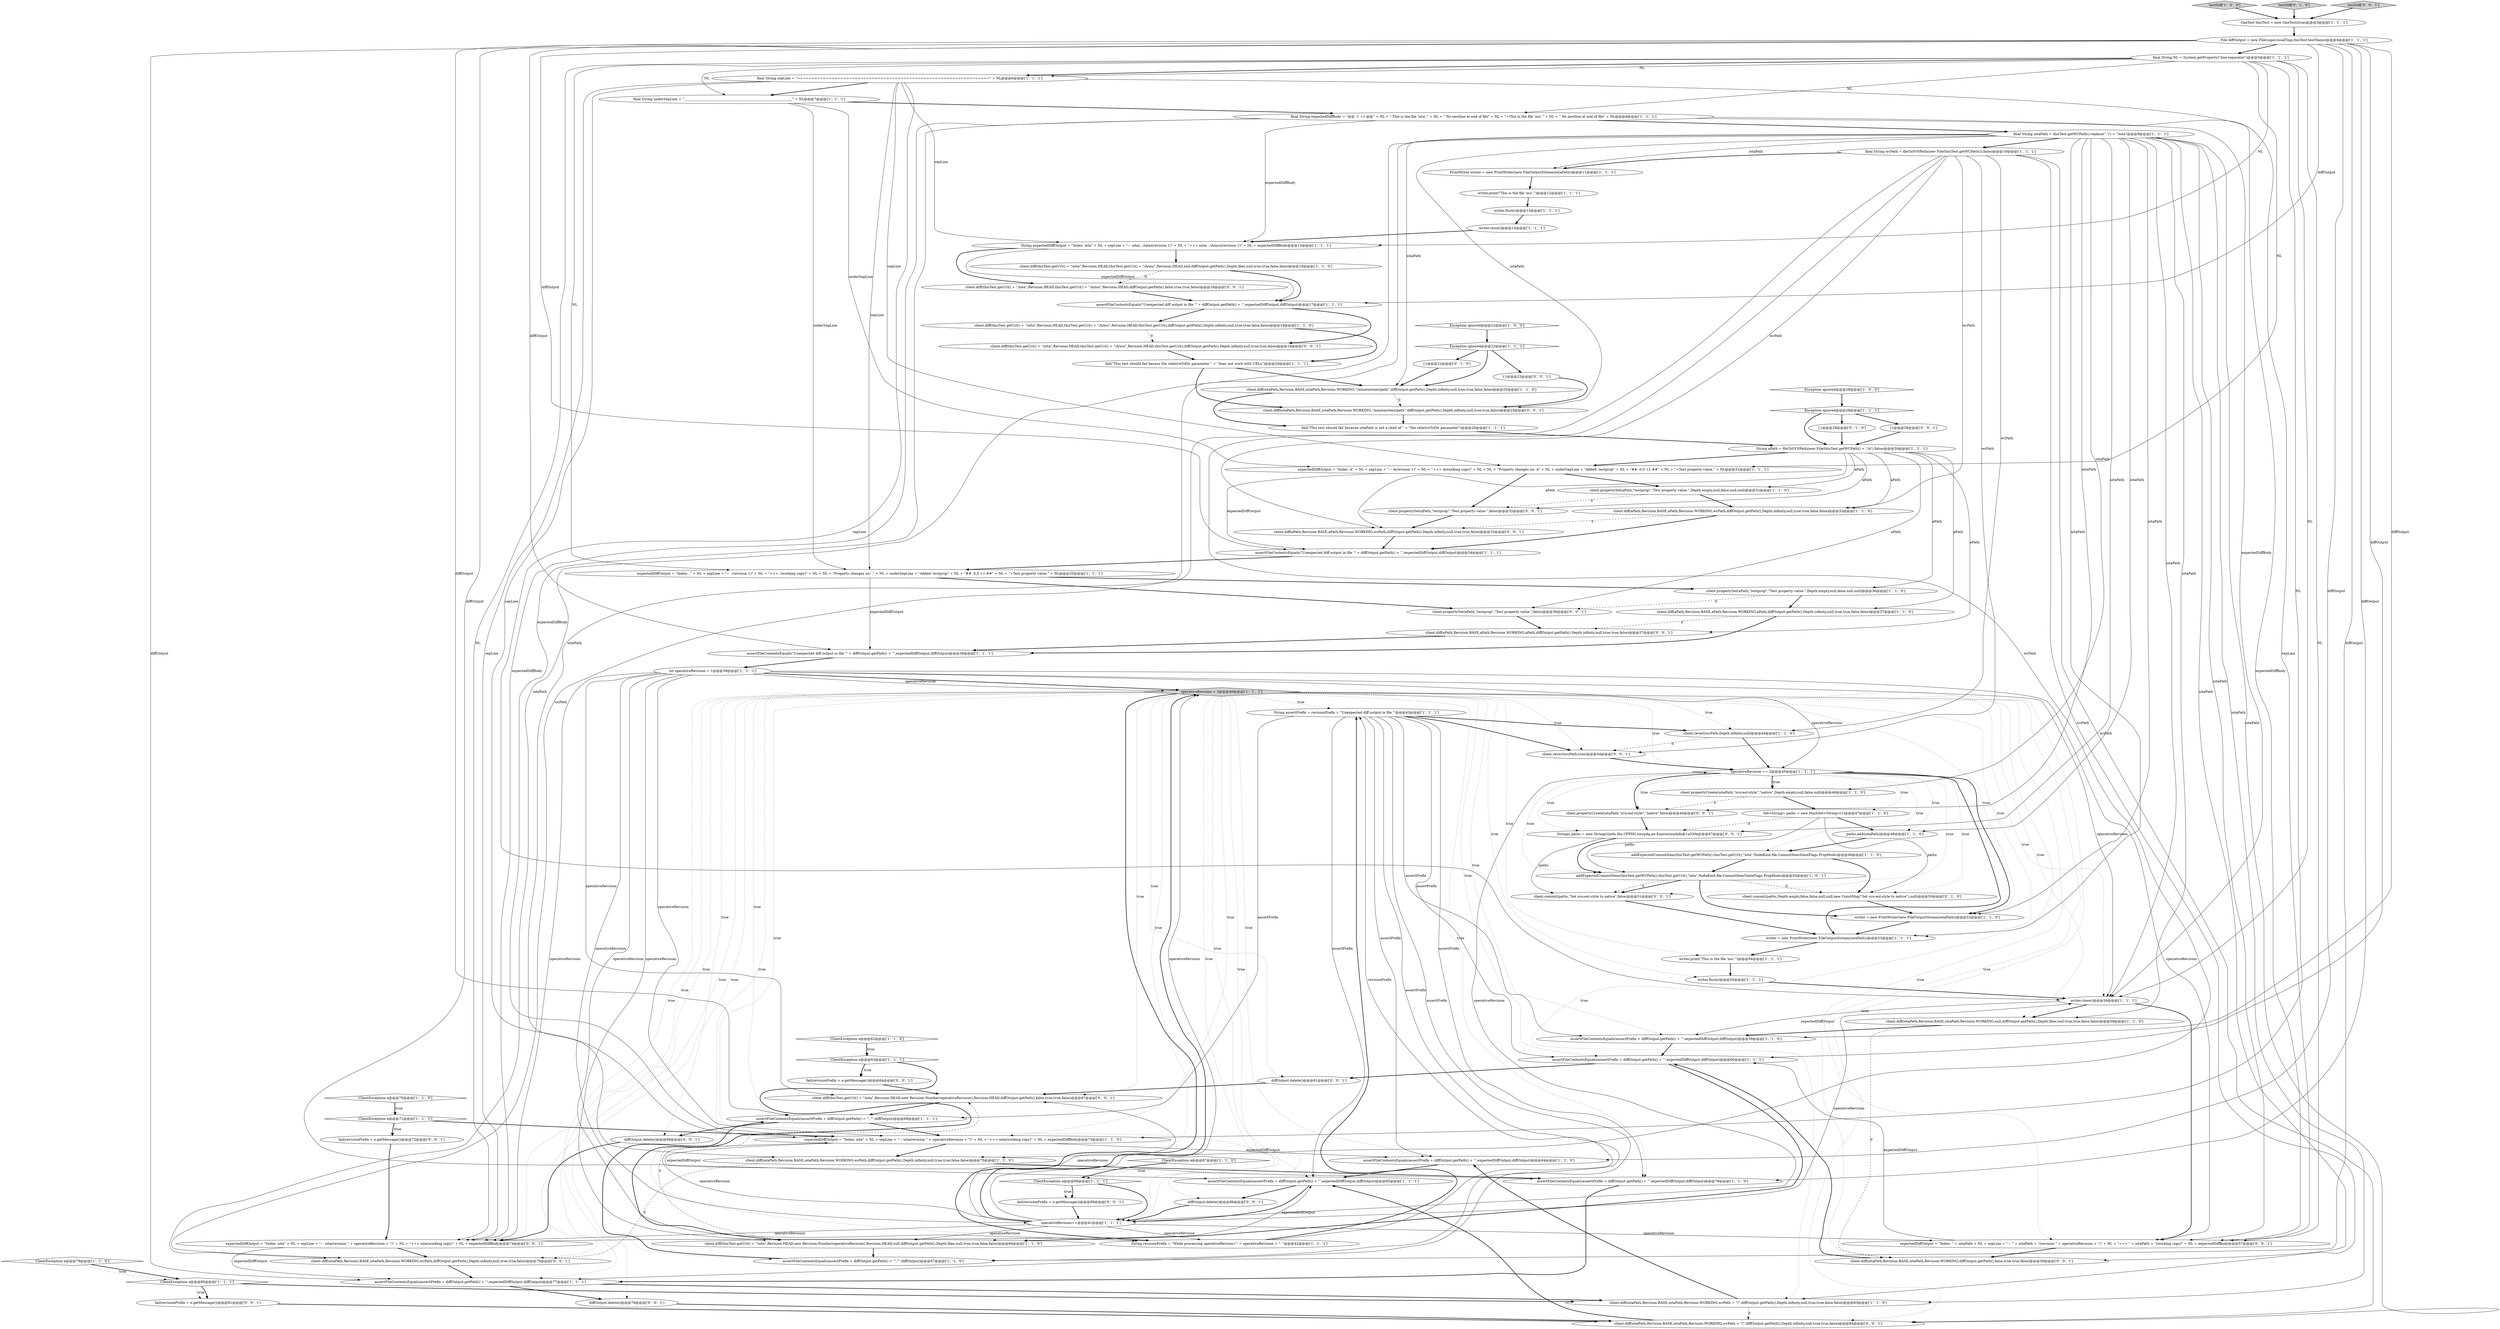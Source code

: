 digraph {
22 [style = filled, label = "Exception ignored@@@22@@@['1', '0', '0']", fillcolor = white, shape = diamond image = "AAA0AAABBB1BBB"];
100 [style = filled, label = "fail(revisionPrefix + e.getMessage())@@@89@@@['0', '0', '1']", fillcolor = white, shape = ellipse image = "AAA0AAABBB3BBB"];
20 [style = filled, label = "fail(\"This test should fail because iotaPath is not a child of \" + \"the relativeToDir parameter\")@@@26@@@['1', '1', '1']", fillcolor = white, shape = ellipse image = "AAA0AAABBB1BBB"];
35 [style = filled, label = "String assertPrefix = revisionPrefix + \"Unexpected diff output in file '\"@@@43@@@['1', '1', '1']", fillcolor = white, shape = ellipse image = "AAA0AAABBB1BBB"];
32 [style = filled, label = "testDiff['1', '0', '0']", fillcolor = lightgray, shape = diamond image = "AAA0AAABBB1BBB"];
10 [style = filled, label = "writer = new PrintWriter(new FileOutputStream(iotaPath))@@@53@@@['1', '1', '1']", fillcolor = white, shape = ellipse image = "AAA0AAABBB1BBB"];
28 [style = filled, label = "fail(\"This test should fail becaus the relativeToDir parameter \" + \"does not work with URLs\")@@@20@@@['1', '1', '1']", fillcolor = white, shape = ellipse image = "AAA0AAABBB1BBB"];
87 [style = filled, label = "client.diff(aPath,Revision.BASE,aPath,Revision.WORKING,aPath,diffOutput.getPath(),Depth.infinity,null,true,true,false)@@@37@@@['0', '0', '1']", fillcolor = white, shape = ellipse image = "AAA0AAABBB3BBB"];
69 [style = filled, label = "client.diff(aPath,Revision.BASE,aPath,Revision.WORKING,wcPath,diffOutput.getPath(),Depth.infinity,null,true,true,false,false)@@@33@@@['1', '1', '0']", fillcolor = white, shape = ellipse image = "AAA0AAABBB1BBB"];
66 [style = filled, label = "File diffOutput = new File(super.localTmp,thisTest.testName)@@@4@@@['1', '1', '1']", fillcolor = white, shape = ellipse image = "AAA0AAABBB1BBB"];
12 [style = filled, label = "writer.print(\"This is the file 'mu'.\")@@@54@@@['1', '1', '1']", fillcolor = white, shape = ellipse image = "AAA0AAABBB1BBB"];
29 [style = filled, label = "final String iotaPath = thisTest.getWCPath().replace('\','/') + \"/iota\"@@@9@@@['1', '1', '1']", fillcolor = white, shape = ellipse image = "AAA0AAABBB1BBB"];
75 [style = filled, label = "client.propertyCreate(iotaPath,\"svn:eol-style\",\"native\",false)@@@46@@@['0', '0', '1']", fillcolor = white, shape = ellipse image = "AAA0AAABBB3BBB"];
40 [style = filled, label = "expectedDiffOutput = \"Index: .\" + NL + sepLine + \"--- .(revision 1)\" + NL + \"+++ .(working copy)\" + NL + NL + \"Property changes on: .\" + NL + underSepLine + \"Added: testprop\" + NL + \"## -0,0 +1 ##\" + NL + \"+Test property value.\" + NL@@@35@@@['1', '1', '1']", fillcolor = white, shape = ellipse image = "AAA0AAABBB1BBB"];
9 [style = filled, label = "client.revert(wcPath,Depth.infinity,null)@@@44@@@['1', '1', '0']", fillcolor = white, shape = ellipse image = "AAA0AAABBB1BBB"];
72 [style = filled, label = "{}@@@28@@@['0', '1', '0']", fillcolor = white, shape = ellipse image = "AAA0AAABBB2BBB"];
94 [style = filled, label = "{}@@@28@@@['0', '0', '1']", fillcolor = white, shape = ellipse image = "AAA0AAABBB3BBB"];
14 [style = filled, label = "client.diff(aPath,Revision.BASE,aPath,Revision.WORKING,aPath,diffOutput.getPath(),Depth.infinity,null,true,true,false,false)@@@37@@@['1', '1', '0']", fillcolor = white, shape = ellipse image = "AAA0AAABBB1BBB"];
16 [style = filled, label = "ClientException e@@@79@@@['1', '1', '0']", fillcolor = white, shape = diamond image = "AAA0AAABBB1BBB"];
62 [style = filled, label = "assertFileContentsEquals(assertPrefix + diffOutput.getPath() + ''',expectedDiffOutput,diffOutput)@@@77@@@['1', '1', '1']", fillcolor = white, shape = ellipse image = "AAA0AAABBB1BBB"];
71 [style = filled, label = "{}@@@22@@@['0', '1', '0']", fillcolor = white, shape = ellipse image = "AAA0AAABBB2BBB"];
73 [style = filled, label = "client.commit(paths,Depth.empty,false,false,null,null,new ConstMsg(\"Set svn:eol-style to native\"),null)@@@50@@@['0', '1', '0']", fillcolor = white, shape = ellipse image = "AAA1AAABBB2BBB"];
49 [style = filled, label = "OneTest thisTest = new OneTest(true)@@@3@@@['1', '1', '1']", fillcolor = white, shape = ellipse image = "AAA0AAABBB1BBB"];
65 [style = filled, label = "assertFileContentsEquals(\"Unexpected diff output in file '\" + diffOutput.getPath() + ''',expectedDiffOutput,diffOutput)@@@34@@@['1', '1', '1']", fillcolor = white, shape = ellipse image = "AAA0AAABBB1BBB"];
53 [style = filled, label = "assertFileContentsEquals(\"Unexpected diff output in file '\" + diffOutput.getPath() + ''',expectedDiffOutput,diffOutput)@@@17@@@['1', '1', '1']", fillcolor = white, shape = ellipse image = "AAA0AAABBB1BBB"];
55 [style = filled, label = "ClientException e@@@71@@@['1', '1', '1']", fillcolor = white, shape = diamond image = "AAA0AAABBB1BBB"];
67 [style = filled, label = "client.diff(thisTest.getUrl() + \"/iota\",Revision.HEAD,thisTest.getUrl() + \"/A/mu\",Revision.HEAD,thisTest.getUrl(),diffOutput.getPath(),Depth.infinity,null,true,true,false,false)@@@19@@@['1', '1', '0']", fillcolor = white, shape = ellipse image = "AAA0AAABBB1BBB"];
17 [style = filled, label = "assertFileContentsEquals(assertPrefix + diffOutput.getPath() + ''',expectedDiffOutput,diffOutput)@@@59@@@['1', '1', '0']", fillcolor = white, shape = ellipse image = "AAA0AAABBB1BBB"];
36 [style = filled, label = "PrintWriter writer = new PrintWriter(new FileOutputStream(iotaPath))@@@11@@@['1', '1', '1']", fillcolor = white, shape = ellipse image = "AAA0AAABBB1BBB"];
96 [style = filled, label = "fail(revisionPrefix + e.getMessage())@@@64@@@['0', '0', '1']", fillcolor = white, shape = ellipse image = "AAA0AAABBB3BBB"];
26 [style = filled, label = "ClientException e@@@87@@@['1', '1', '0']", fillcolor = white, shape = diamond image = "AAA0AAABBB1BBB"];
43 [style = filled, label = "final String underSepLine = \"___________________________________________________________________\" + NL@@@7@@@['1', '1', '1']", fillcolor = white, shape = ellipse image = "AAA0AAABBB1BBB"];
77 [style = filled, label = "client.diff(iotaPath,Revision.BASE,iotaPath,Revision.WORKING,\"/non/existent/path\",diffOutput.getPath(),Depth.infinity,null,true,true,false)@@@25@@@['0', '0', '1']", fillcolor = white, shape = ellipse image = "AAA0AAABBB3BBB"];
24 [style = filled, label = "client.propertyCreate(iotaPath,\"svn:eol-style\",\"native\",Depth.empty,null,false,null)@@@46@@@['1', '1', '0']", fillcolor = white, shape = ellipse image = "AAA0AAABBB1BBB"];
38 [style = filled, label = "operativeRevision < 3@@@40@@@['1', '1', '1']", fillcolor = lightgray, shape = diamond image = "AAA0AAABBB1BBB"];
83 [style = filled, label = "diffOutput.delete()@@@86@@@['0', '0', '1']", fillcolor = white, shape = ellipse image = "AAA0AAABBB3BBB"];
97 [style = filled, label = "expectedDiffOutput = \"Index: \" + iotaPath + NL + sepLine + \"--- \" + iotaPath + \"(revision \" + operativeRevision + \")\" + NL + \"+++ \" + iotaPath + \"(working copy)\" + NL + expectedDiffBody@@@57@@@['0', '0', '1']", fillcolor = white, shape = ellipse image = "AAA0AAABBB3BBB"];
44 [style = filled, label = "assertFileContentsEquals(assertPrefix + diffOutput.getPath() + ''',\"\",diffOutput)@@@68@@@['1', '1', '1']", fillcolor = white, shape = ellipse image = "AAA0AAABBB1BBB"];
25 [style = filled, label = "assertFileContentsEquals(assertPrefix + diffOutput.getPath() + ''',expectedDiffOutput,diffOutput)@@@84@@@['1', '1', '0']", fillcolor = white, shape = ellipse image = "AAA0AAABBB1BBB"];
4 [style = filled, label = "writer.flush()@@@13@@@['1', '1', '1']", fillcolor = white, shape = ellipse image = "AAA0AAABBB1BBB"];
59 [style = filled, label = "assertFileContentsEquals(assertPrefix + diffOutput.getPath() + ''',\"\",diffOutput)@@@67@@@['1', '1', '0']", fillcolor = white, shape = ellipse image = "AAA0AAABBB1BBB"];
86 [style = filled, label = "diffOutput.delete()@@@78@@@['0', '0', '1']", fillcolor = white, shape = ellipse image = "AAA0AAABBB3BBB"];
42 [style = filled, label = "Set<String> paths = new HashSet<String>(1)@@@47@@@['1', '1', '0']", fillcolor = white, shape = ellipse image = "AAA0AAABBB1BBB"];
3 [style = filled, label = "operativeRevision++@@@41@@@['1', '1', '1']", fillcolor = white, shape = ellipse image = "AAA0AAABBB1BBB"];
63 [style = filled, label = "client.propertySet(aPath,\"testprop\",\"Test property value.\",Depth.empty,null,false,null,null)@@@36@@@['1', '1', '0']", fillcolor = white, shape = ellipse image = "AAA0AAABBB1BBB"];
82 [style = filled, label = "fail(revisionPrefix + e.getMessage())@@@81@@@['0', '0', '1']", fillcolor = white, shape = ellipse image = "AAA0AAABBB3BBB"];
80 [style = filled, label = "{}@@@22@@@['0', '0', '1']", fillcolor = white, shape = ellipse image = "AAA0AAABBB3BBB"];
91 [style = filled, label = "client.diff(aPath,Revision.BASE,aPath,Revision.WORKING,wcPath,diffOutput.getPath(),Depth.infinity,null,true,true,false)@@@33@@@['0', '0', '1']", fillcolor = white, shape = ellipse image = "AAA0AAABBB3BBB"];
54 [style = filled, label = "ClientException e@@@62@@@['1', '1', '0']", fillcolor = white, shape = diamond image = "AAA0AAABBB1BBB"];
30 [style = filled, label = "writer.close()@@@14@@@['1', '1', '1']", fillcolor = white, shape = ellipse image = "AAA0AAABBB1BBB"];
19 [style = filled, label = "final String wcPath = fileToSVNPath(new File(thisTest.getWCPath()),false)@@@10@@@['1', '1', '1']", fillcolor = white, shape = ellipse image = "AAA0AAABBB1BBB"];
6 [style = filled, label = "expectedDiffOutput = \"Index: iota\" + NL + sepLine + \"--- iota(revision \" + operativeRevision + \")\" + NL + \"+++ iota(working copy)\" + NL + expectedDiffBody@@@73@@@['1', '1', '0']", fillcolor = white, shape = ellipse image = "AAA0AAABBB1BBB"];
79 [style = filled, label = "String(( paths = new String((((edu.fdu.CPPDG.tinypdg.pe.ExpressionInfo@1a330e@@@47@@@['0', '0', '1']", fillcolor = white, shape = ellipse image = "AAA0AAABBB3BBB"];
98 [style = filled, label = "diffOutput.delete()@@@61@@@['0', '0', '1']", fillcolor = white, shape = ellipse image = "AAA0AAABBB3BBB"];
85 [style = filled, label = "diffOutput.delete()@@@69@@@['0', '0', '1']", fillcolor = white, shape = ellipse image = "AAA0AAABBB3BBB"];
37 [style = filled, label = "final String NL = System.getProperty(\"line.separator\")@@@5@@@['1', '1', '1']", fillcolor = white, shape = ellipse image = "AAA0AAABBB1BBB"];
5 [style = filled, label = "writer = new PrintWriter(new FileOutputStream(iotaPath))@@@52@@@['1', '1', '0']", fillcolor = white, shape = ellipse image = "AAA0AAABBB1BBB"];
8 [style = filled, label = "ClientException e@@@80@@@['1', '1', '1']", fillcolor = white, shape = diamond image = "AAA0AAABBB1BBB"];
27 [style = filled, label = "client.diff(thisTest.getUrl() + \"/iota\",Revision.HEAD,thisTest.getUrl() + \"/A/mu\",Revision.HEAD,null,diffOutput.getPath(),Depth.files,null,true,true,false,false)@@@16@@@['1', '1', '0']", fillcolor = white, shape = ellipse image = "AAA0AAABBB1BBB"];
7 [style = filled, label = "Exception ignored@@@28@@@['1', '0', '0']", fillcolor = white, shape = diamond image = "AAA0AAABBB1BBB"];
76 [style = filled, label = "client.diff(iotaPath,Revision.BASE,iotaPath,Revision.WORKING,wcPath,diffOutput.getPath(),Depth.infinity,null,true,true,false)@@@76@@@['0', '0', '1']", fillcolor = white, shape = ellipse image = "AAA0AAABBB3BBB"];
101 [style = filled, label = "client.diff(thisTest.getUrl() + \"/iota\",Revision.HEAD,new Revision.Number(operativeRevision),Revision.HEAD,diffOutput.getPath(),false,true,true,false)@@@67@@@['0', '0', '1']", fillcolor = white, shape = ellipse image = "AAA0AAABBB3BBB"];
34 [style = filled, label = "assertFileContentsEquals(assertPrefix + diffOutput.getPath() + ''',expectedDiffOutput,diffOutput)@@@76@@@['1', '1', '0']", fillcolor = white, shape = ellipse image = "AAA0AAABBB1BBB"];
48 [style = filled, label = "int operativeRevision = 1@@@39@@@['1', '1', '1']", fillcolor = white, shape = ellipse image = "AAA0AAABBB1BBB"];
52 [style = filled, label = "final String sepLine = \"===================================================================\" + NL@@@6@@@['1', '1', '1']", fillcolor = white, shape = ellipse image = "AAA0AAABBB1BBB"];
2 [style = filled, label = "client.diff(iotaPath,Revision.BASE,iotaPath,Revision.WORKING,wcPath + \"/\",diffOutput.getPath(),Depth.infinity,null,true,true,false,false)@@@83@@@['1', '1', '0']", fillcolor = white, shape = ellipse image = "AAA0AAABBB1BBB"];
58 [style = filled, label = "writer.print(\"This is the file 'mu'.\")@@@12@@@['1', '1', '1']", fillcolor = white, shape = ellipse image = "AAA0AAABBB1BBB"];
46 [style = filled, label = "addExpectedCommitItem(thisTest.getWCPath(),thisTest.getUrl(),\"iota\",NodeKind.file,CommitItemStateFlags.PropMods)@@@49@@@['1', '1', '0']", fillcolor = white, shape = ellipse image = "AAA0AAABBB1BBB"];
88 [style = filled, label = "client.diff(iotaPath,Revision.BASE,iotaPath,Revision.WORKING,diffOutput.getPath(),false,true,true,false)@@@59@@@['0', '0', '1']", fillcolor = white, shape = ellipse image = "AAA0AAABBB3BBB"];
90 [style = filled, label = "client.revert(wcPath,true)@@@44@@@['0', '0', '1']", fillcolor = white, shape = ellipse image = "AAA0AAABBB3BBB"];
99 [style = filled, label = "expectedDiffOutput = \"Index: iota\" + NL + sepLine + \"--- iota(revision \" + operativeRevision + \")\" + NL + \"+++ iota(working copy)\" + NL + expectedDiffBody@@@74@@@['0', '0', '1']", fillcolor = white, shape = ellipse image = "AAA0AAABBB3BBB"];
0 [style = filled, label = "paths.add(iotaPath)@@@48@@@['1', '1', '0']", fillcolor = white, shape = ellipse image = "AAA0AAABBB1BBB"];
21 [style = filled, label = "operativeRevision == 2@@@45@@@['1', '1', '1']", fillcolor = white, shape = diamond image = "AAA0AAABBB1BBB"];
68 [style = filled, label = "client.propertySet(aPath,\"testprop\",\"Test property value.\",Depth.empty,null,false,null,null)@@@32@@@['1', '1', '0']", fillcolor = white, shape = ellipse image = "AAA0AAABBB1BBB"];
89 [style = filled, label = "client.diff(iotaPath,Revision.BASE,iotaPath,Revision.WORKING,wcPath + \"/\",diffOutput.getPath(),Depth.infinity,null,true,true,false)@@@84@@@['0', '0', '1']", fillcolor = white, shape = ellipse image = "AAA0AAABBB3BBB"];
78 [style = filled, label = "client.diff(thisTest.getUrl() + \"/iota\",Revision.HEAD,thisTest.getUrl() + \"/A/mu\",Revision.HEAD,diffOutput.getPath(),false,true,true,false)@@@16@@@['0', '0', '1']", fillcolor = white, shape = ellipse image = "AAA0AAABBB3BBB"];
81 [style = filled, label = "client.commit(paths,\"Set svn:eol-style to native\",false)@@@51@@@['0', '0', '1']", fillcolor = white, shape = ellipse image = "AAA0AAABBB3BBB"];
23 [style = filled, label = "Exception ignored@@@22@@@['1', '1', '1']", fillcolor = white, shape = diamond image = "AAA0AAABBB1BBB"];
74 [style = filled, label = "testDiff['0', '1', '0']", fillcolor = lightgray, shape = diamond image = "AAA0AAABBB2BBB"];
84 [style = filled, label = "client.propertySet(aPath,\"testprop\",\"Test property value.\",false)@@@36@@@['0', '0', '1']", fillcolor = white, shape = ellipse image = "AAA0AAABBB3BBB"];
11 [style = filled, label = "Exception ignored@@@28@@@['1', '1', '1']", fillcolor = white, shape = diamond image = "AAA0AAABBB1BBB"];
50 [style = filled, label = "String aPath = fileToSVNPath(new File(thisTest.getWCPath() + \"/A\"),false)@@@30@@@['1', '1', '1']", fillcolor = white, shape = ellipse image = "AAA0AAABBB1BBB"];
64 [style = filled, label = "assertFileContentsEquals(\"Unexpected diff output in file '\" + diffOutput.getPath() + ''',expectedDiffOutput,diffOutput)@@@38@@@['1', '1', '1']", fillcolor = white, shape = ellipse image = "AAA0AAABBB1BBB"];
31 [style = filled, label = "client.diff(thisTest.getUrl() + \"/iota\",Revision.HEAD,new Revision.Number(operativeRevision),Revision.HEAD,null,diffOutput.getPath(),Depth.files,null,true,true,false,false)@@@66@@@['1', '1', '0']", fillcolor = white, shape = ellipse image = "AAA0AAABBB1BBB"];
61 [style = filled, label = "client.diff(iotaPath,Revision.BASE,iotaPath,Revision.WORKING,\"/non/existent/path\",diffOutput.getPath(),Depth.infinity,null,true,true,false,false)@@@25@@@['1', '1', '0']", fillcolor = white, shape = ellipse image = "AAA0AAABBB1BBB"];
93 [style = filled, label = "fail(revisionPrefix + e.getMessage())@@@72@@@['0', '0', '1']", fillcolor = white, shape = ellipse image = "AAA0AAABBB3BBB"];
102 [style = filled, label = "testDiff['0', '0', '1']", fillcolor = lightgray, shape = diamond image = "AAA0AAABBB3BBB"];
39 [style = filled, label = "assertFileContentsEquals(assertPrefix + diffOutput.getPath() + ''',expectedDiffOutput,diffOutput)@@@85@@@['1', '1', '1']", fillcolor = white, shape = ellipse image = "AAA0AAABBB1BBB"];
18 [style = filled, label = "client.diff(iotaPath,Revision.BASE,iotaPath,Revision.WORKING,null,diffOutput.getPath(),Depth.files,null,true,true,false,false)@@@58@@@['1', '1', '0']", fillcolor = white, shape = ellipse image = "AAA0AAABBB1BBB"];
95 [style = filled, label = "client.diff(thisTest.getUrl() + \"/iota\",Revision.HEAD,thisTest.getUrl() + \"/A/mu\",Revision.HEAD,thisTest.getUrl(),diffOutput.getPath(),Depth.infinity,null,true,true,false)@@@19@@@['0', '0', '1']", fillcolor = white, shape = ellipse image = "AAA0AAABBB3BBB"];
13 [style = filled, label = "client.diff(iotaPath,Revision.BASE,iotaPath,Revision.WORKING,wcPath,diffOutput.getPath(),Depth.infinity,null,true,true,false,false)@@@75@@@['1', '1', '0']", fillcolor = white, shape = ellipse image = "AAA0AAABBB1BBB"];
15 [style = filled, label = "addExpectedCommitItem(thisTest.getWCPath(),thisTest.getUrl(),\"iota\",NodeKind.file,CommitItemStateFlags.PropMods)@@@50@@@['1', '0', '1']", fillcolor = white, shape = ellipse image = "AAA0AAABBB1BBB"];
47 [style = filled, label = "assertFileContentsEquals(assertPrefix + diffOutput.getPath() + ''',expectedDiffOutput,diffOutput)@@@60@@@['1', '1', '1']", fillcolor = white, shape = ellipse image = "AAA0AAABBB1BBB"];
1 [style = filled, label = "writer.flush()@@@55@@@['1', '1', '1']", fillcolor = white, shape = ellipse image = "AAA0AAABBB1BBB"];
33 [style = filled, label = "String expectedDiffOutput = \"Index: iota\" + NL + sepLine + \"--- iota(.../iota)(revision 1)\" + NL + \"+++ iota(.../A/mu)(revision 1)\" + NL + expectedDiffBody@@@15@@@['1', '1', '1']", fillcolor = white, shape = ellipse image = "AAA0AAABBB1BBB"];
45 [style = filled, label = "expectedDiffOutput = \"Index: A\" + NL + sepLine + \"--- A(revision 1)\" + NL + \"+++ A(working copy)\" + NL + NL + \"Property changes on: A\" + NL + underSepLine + \"Added: testprop\" + NL + \"## -0,0 +1 ##\" + NL + \"+Test property value.\" + NL@@@31@@@['1', '1', '1']", fillcolor = white, shape = ellipse image = "AAA0AAABBB1BBB"];
60 [style = filled, label = "final String expectedDiffBody = \"@@ -1 +1 @@\" + NL + \"-This is the file 'iota'.\" + NL + \"\ No newline at end of file\" + NL + \"+This is the file 'mu'.\" + NL + \"\ No newline at end of file\" + NL@@@8@@@['1', '1', '1']", fillcolor = white, shape = ellipse image = "AAA0AAABBB1BBB"];
92 [style = filled, label = "client.propertySet(aPath,\"testprop\",\"Test property value.\",false)@@@32@@@['0', '0', '1']", fillcolor = white, shape = ellipse image = "AAA0AAABBB3BBB"];
56 [style = filled, label = "ClientException e@@@88@@@['1', '1', '1']", fillcolor = white, shape = diamond image = "AAA0AAABBB1BBB"];
57 [style = filled, label = "ClientException e@@@63@@@['1', '1', '1']", fillcolor = white, shape = diamond image = "AAA0AAABBB1BBB"];
70 [style = filled, label = "writer.close()@@@56@@@['1', '1', '1']", fillcolor = white, shape = ellipse image = "AAA0AAABBB1BBB"];
41 [style = filled, label = "String revisionPrefix = \"While processing operativeRevison=\" + operativeRevision + \". \"@@@42@@@['1', '1', '1']", fillcolor = white, shape = ellipse image = "AAA0AAABBB1BBB"];
51 [style = filled, label = "ClientException e@@@70@@@['1', '1', '0']", fillcolor = white, shape = diamond image = "AAA0AAABBB1BBB"];
61->20 [style = bold, label=""];
38->59 [style = dotted, label="true"];
52->97 [style = solid, label="sepLine"];
29->0 [style = solid, label="iotaPath"];
61->77 [style = dashed, label="0"];
29->19 [style = bold, label=""];
23->61 [style = bold, label=""];
11->94 [style = bold, label=""];
3->99 [style = solid, label="operativeRevision"];
35->59 [style = solid, label="assertPrefix"];
38->98 [style = dotted, label="true"];
14->64 [style = bold, label=""];
55->93 [style = dotted, label="true"];
81->10 [style = bold, label=""];
42->79 [style = dashed, label="0"];
60->33 [style = solid, label="expectedDiffBody"];
47->98 [style = bold, label=""];
50->92 [style = solid, label="aPath"];
74->49 [style = bold, label=""];
57->96 [style = bold, label=""];
88->47 [style = bold, label=""];
2->89 [style = dashed, label="0"];
38->41 [style = bold, label=""];
12->1 [style = bold, label=""];
67->28 [style = bold, label=""];
82->89 [style = bold, label=""];
48->41 [style = solid, label="operativeRevision"];
69->65 [style = bold, label=""];
29->2 [style = solid, label="iotaPath"];
50->14 [style = solid, label="aPath"];
27->53 [style = bold, label=""];
41->35 [style = bold, label=""];
3->101 [style = solid, label="operativeRevision"];
7->11 [style = bold, label=""];
21->73 [style = dotted, label="true"];
13->34 [style = bold, label=""];
62->86 [style = bold, label=""];
37->33 [style = solid, label="NL"];
48->31 [style = solid, label="operativeRevision"];
90->21 [style = bold, label=""];
0->46 [style = bold, label=""];
52->70 [style = solid, label="sepLine"];
50->87 [style = solid, label="aPath"];
48->99 [style = solid, label="operativeRevision"];
66->25 [style = solid, label="diffOutput"];
60->70 [style = solid, label="expectedDiffBody"];
19->2 [style = solid, label="wcPath"];
63->84 [style = dashed, label="0"];
24->75 [style = dashed, label="0"];
70->18 [style = bold, label=""];
66->65 [style = solid, label="diffOutput"];
37->60 [style = solid, label="NL"];
53->67 [style = bold, label=""];
52->43 [style = bold, label=""];
38->5 [style = dotted, label="true"];
3->38 [style = bold, label=""];
69->91 [style = dashed, label="0"];
26->56 [style = bold, label=""];
99->76 [style = bold, label=""];
45->92 [style = bold, label=""];
55->93 [style = bold, label=""];
95->28 [style = bold, label=""];
50->63 [style = solid, label="aPath"];
38->88 [style = dotted, label="true"];
48->6 [style = solid, label="operativeRevision"];
8->82 [style = dotted, label="true"];
66->47 [style = solid, label="diffOutput"];
3->6 [style = solid, label="operativeRevision"];
44->6 [style = bold, label=""];
6->25 [style = solid, label="expectedDiffOutput"];
3->41 [style = solid, label="operativeRevision"];
92->91 [style = bold, label=""];
21->0 [style = dotted, label="true"];
33->27 [style = bold, label=""];
66->53 [style = solid, label="diffOutput"];
66->39 [style = solid, label="diffOutput"];
93->99 [style = bold, label=""];
21->46 [style = dotted, label="true"];
38->1 [style = dotted, label="true"];
46->73 [style = bold, label=""];
29->5 [style = solid, label="iotaPath"];
15->73 [style = dashed, label="0"];
71->61 [style = bold, label=""];
23->80 [style = bold, label=""];
52->45 [style = solid, label="sepLine"];
19->91 [style = solid, label="wcPath"];
48->101 [style = solid, label="operativeRevision"];
29->36 [style = solid, label="iotaPath"];
50->68 [style = solid, label="aPath"];
19->76 [style = solid, label="wcPath"];
3->21 [style = solid, label="operativeRevision"];
60->29 [style = bold, label=""];
35->39 [style = solid, label="assertPrefix"];
21->24 [style = dotted, label="true"];
16->8 [style = bold, label=""];
39->83 [style = bold, label=""];
3->31 [style = solid, label="operativeRevision"];
97->47 [style = solid, label="expectedDiffOutput"];
38->2 [style = dotted, label="true"];
91->65 [style = bold, label=""];
3->38 [style = solid, label="operativeRevision"];
21->75 [style = dotted, label="true"];
35->90 [style = bold, label=""];
21->81 [style = dotted, label="true"];
54->57 [style = dotted, label="true"];
63->14 [style = bold, label=""];
60->99 [style = solid, label="expectedDiffBody"];
19->89 [style = solid, label="wcPath"];
56->100 [style = bold, label=""];
29->61 [style = solid, label="iotaPath"];
37->97 [style = solid, label="NL"];
21->15 [style = dotted, label="true"];
76->62 [style = bold, label=""];
38->31 [style = dotted, label="true"];
54->57 [style = bold, label=""];
29->77 [style = solid, label="iotaPath"];
1->70 [style = bold, label=""];
8->2 [style = bold, label=""];
66->34 [style = solid, label="diffOutput"];
56->3 [style = bold, label=""];
28->61 [style = bold, label=""];
77->20 [style = bold, label=""];
44->85 [style = bold, label=""];
19->69 [style = solid, label="wcPath"];
31->101 [style = dashed, label="0"];
55->6 [style = bold, label=""];
47->31 [style = bold, label=""];
38->18 [style = dotted, label="true"];
38->44 [style = dotted, label="true"];
37->52 [style = solid, label="NL"];
38->99 [style = dotted, label="true"];
15->5 [style = bold, label=""];
70->97 [style = bold, label=""];
38->39 [style = dotted, label="true"];
80->77 [style = bold, label=""];
73->5 [style = bold, label=""];
96->101 [style = bold, label=""];
28->77 [style = bold, label=""];
102->49 [style = bold, label=""];
38->101 [style = dotted, label="true"];
51->55 [style = dotted, label="true"];
38->35 [style = dotted, label="true"];
38->9 [style = dotted, label="true"];
33->53 [style = solid, label="expectedDiffOutput"];
48->97 [style = solid, label="operativeRevision"];
3->97 [style = solid, label="operativeRevision"];
13->76 [style = dashed, label="0"];
38->70 [style = dotted, label="true"];
66->37 [style = bold, label=""];
48->38 [style = bold, label=""];
62->2 [style = bold, label=""];
35->9 [style = bold, label=""];
66->17 [style = solid, label="diffOutput"];
37->6 [style = solid, label="NL"];
66->62 [style = solid, label="diffOutput"];
38->76 [style = dotted, label="true"];
65->40 [style = bold, label=""];
38->3 [style = dotted, label="true"];
66->59 [style = solid, label="diffOutput"];
60->97 [style = solid, label="expectedDiffBody"];
43->60 [style = bold, label=""];
101->44 [style = bold, label=""];
6->34 [style = solid, label="expectedDiffOutput"];
98->101 [style = bold, label=""];
48->70 [style = solid, label="operativeRevision"];
38->21 [style = dotted, label="true"];
26->56 [style = dotted, label="true"];
67->95 [style = dashed, label="0"];
38->34 [style = dotted, label="true"];
68->69 [style = bold, label=""];
38->85 [style = dotted, label="true"];
29->76 [style = solid, label="iotaPath"];
48->3 [style = solid, label="operativeRevision"];
38->62 [style = dotted, label="true"];
86->89 [style = bold, label=""];
85->99 [style = bold, label=""];
17->47 [style = bold, label=""];
38->47 [style = dotted, label="true"];
24->42 [style = bold, label=""];
52->6 [style = solid, label="sepLine"];
29->89 [style = solid, label="iotaPath"];
36->58 [style = bold, label=""];
15->81 [style = bold, label=""];
50->91 [style = solid, label="aPath"];
11->50 [style = bold, label=""];
21->10 [style = bold, label=""];
84->87 [style = bold, label=""];
37->40 [style = solid, label="NL"];
99->62 [style = solid, label="expectedDiffOutput"];
60->6 [style = solid, label="expectedDiffBody"];
45->68 [style = bold, label=""];
35->62 [style = solid, label="assertPrefix"];
30->33 [style = bold, label=""];
38->89 [style = dotted, label="true"];
52->99 [style = solid, label="sepLine"];
43->45 [style = solid, label="underSepLine"];
100->3 [style = bold, label=""];
19->9 [style = solid, label="wcPath"];
29->97 [style = solid, label="iotaPath"];
33->78 [style = bold, label=""];
40->84 [style = bold, label=""];
19->13 [style = solid, label="wcPath"];
45->65 [style = solid, label="expectedDiffOutput"];
38->86 [style = dotted, label="true"];
37->99 [style = solid, label="NL"];
51->55 [style = bold, label=""];
59->44 [style = bold, label=""];
3->70 [style = solid, label="operativeRevision"];
50->69 [style = solid, label="aPath"];
40->64 [style = solid, label="expectedDiffOutput"];
16->8 [style = dotted, label="true"];
37->43 [style = solid, label="NL"];
50->45 [style = bold, label=""];
42->15 [style = solid, label="paths"];
23->71 [style = bold, label=""];
29->13 [style = solid, label="iotaPath"];
38->97 [style = dotted, label="true"];
89->39 [style = bold, label=""];
38->10 [style = dotted, label="true"];
21->79 [style = dotted, label="true"];
52->33 [style = solid, label="sepLine"];
38->25 [style = dotted, label="true"];
21->42 [style = dotted, label="true"];
87->64 [style = bold, label=""];
79->81 [style = solid, label="paths"];
42->0 [style = bold, label=""];
57->96 [style = dotted, label="true"];
20->50 [style = bold, label=""];
66->64 [style = solid, label="diffOutput"];
53->95 [style = bold, label=""];
21->75 [style = bold, label=""];
29->75 [style = solid, label="iotaPath"];
48->38 [style = solid, label="operativeRevision"];
50->84 [style = solid, label="aPath"];
78->53 [style = bold, label=""];
66->44 [style = solid, label="diffOutput"];
29->10 [style = solid, label="iotaPath"];
94->50 [style = bold, label=""];
37->70 [style = solid, label="NL"];
29->79 [style = solid, label="iotaPath"];
31->59 [style = bold, label=""];
37->52 [style = bold, label=""];
34->62 [style = bold, label=""];
83->3 [style = bold, label=""];
19->90 [style = solid, label="wcPath"];
6->13 [style = bold, label=""];
35->47 [style = solid, label="assertPrefix"];
57->31 [style = bold, label=""];
9->21 [style = bold, label=""];
21->24 [style = bold, label=""];
8->82 [style = bold, label=""];
35->44 [style = solid, label="assertPrefix"];
5->10 [style = bold, label=""];
2->25 [style = bold, label=""];
75->79 [style = bold, label=""];
29->18 [style = solid, label="iotaPath"];
70->17 [style = solid, label="expectedDiffOutput"];
42->73 [style = solid, label="paths"];
38->41 [style = dotted, label="true"];
38->13 [style = dotted, label="true"];
38->83 [style = dotted, label="true"];
56->100 [style = dotted, label="true"];
10->12 [style = bold, label=""];
25->39 [style = bold, label=""];
19->36 [style = bold, label=""];
35->25 [style = solid, label="assertPrefix"];
97->88 [style = bold, label=""];
15->81 [style = dashed, label="0"];
46->15 [style = bold, label=""];
32->49 [style = bold, label=""];
79->15 [style = bold, label=""];
35->34 [style = solid, label="assertPrefix"];
27->78 [style = dashed, label="0"];
49->66 [style = bold, label=""];
21->5 [style = bold, label=""];
43->40 [style = solid, label="underSepLine"];
18->88 [style = dashed, label="0"];
72->50 [style = bold, label=""];
68->92 [style = dashed, label="0"];
52->40 [style = solid, label="sepLine"];
14->87 [style = dashed, label="0"];
40->63 [style = bold, label=""];
29->24 [style = solid, label="iotaPath"];
18->17 [style = bold, label=""];
99->39 [style = solid, label="expectedDiffOutput"];
39->3 [style = bold, label=""];
38->12 [style = dotted, label="true"];
38->6 [style = dotted, label="true"];
48->21 [style = solid, label="operativeRevision"];
22->23 [style = bold, label=""];
58->4 [style = bold, label=""];
41->35 [style = solid, label="revisionPrefix"];
35->17 [style = solid, label="assertPrefix"];
64->48 [style = bold, label=""];
11->72 [style = bold, label=""];
38->17 [style = dotted, label="true"];
38->90 [style = dotted, label="true"];
9->90 [style = dashed, label="0"];
4->30 [style = bold, label=""];
29->88 [style = solid, label="iotaPath"];
29->70 [style = solid, label="iotaPath"];
37->45 [style = solid, label="NL"];
}
